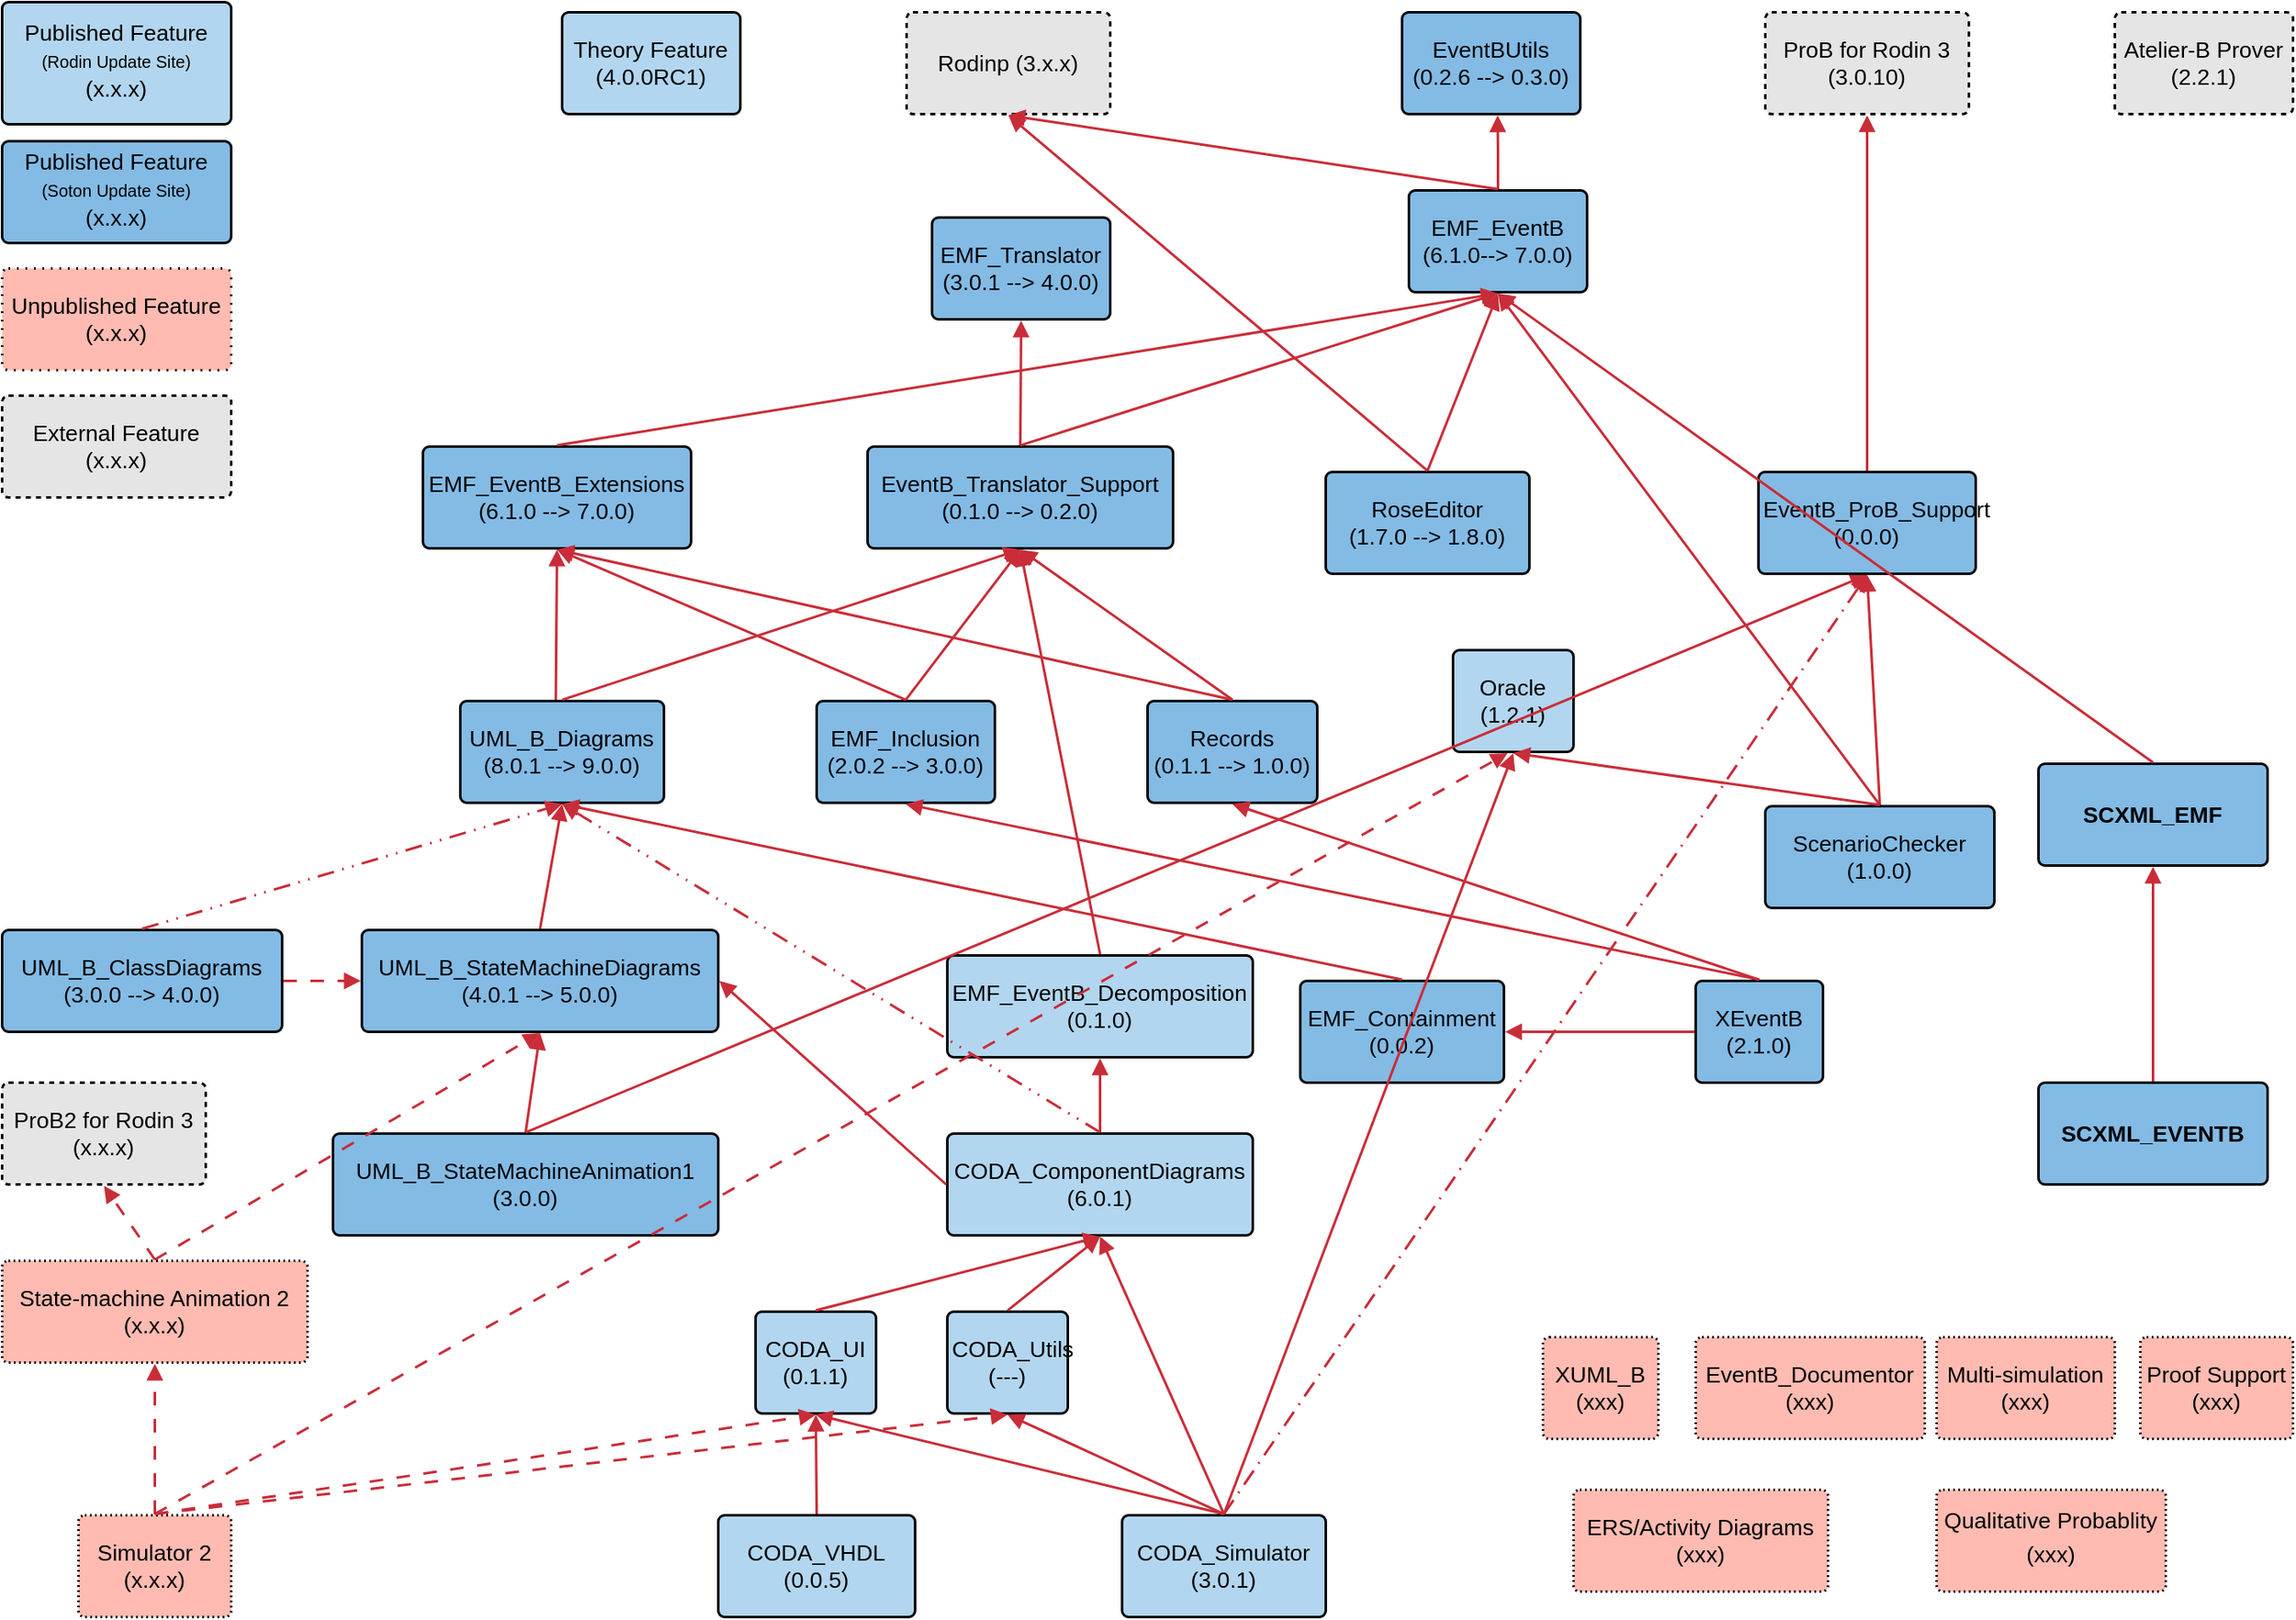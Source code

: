 <mxfile version="20.2.6" type="github">
  <diagram id="R2lEEEUBdFMjLlhIrx00" name="Page-1">
    <mxGraphModel dx="1137" dy="720" grid="1" gridSize="10" guides="1" tooltips="1" connect="1" arrows="1" fold="1" page="1" pageScale="1" pageWidth="850" pageHeight="1100" math="0" shadow="0" extFonts="Permanent Marker^https://fonts.googleapis.com/css?family=Permanent+Marker">
      <root>
        <mxCell id="0" />
        <mxCell id="1" parent="0" />
        <UserObject label="EventBUtils (0.2.6 --&amp;gt; 0.3.0)" lucidchartObjectId="4MpQ590b2zhA" id="gXJeCOJqX6-XGzdC3xa7-2">
          <mxCell style="html=1;overflow=block;blockSpacing=1;whiteSpace=wrap;fontSize=13.3;fontColor=default;spacing=3.8;strokeOpacity=100;fillOpacity=100;rounded=1;absoluteArcSize=1;arcSize=7.5;fillColor=#83bbe5;strokeWidth=1.5;" parent="1" vertex="1">
            <mxGeometry x="840" y="14" width="105" height="60" as="geometry" />
          </mxCell>
        </UserObject>
        <UserObject label="EMF_EventB&lt;br&gt;(6.1.0--&amp;gt; 7.0.0)" placeholders="1" rel_major="6" rel_minor="0" rel_service="0" dev_major="6" dev_minor="1" dev_service="1" lucidchartObjectId="fNpQgL.Gv-xd" id="gXJeCOJqX6-XGzdC3xa7-3">
          <mxCell style="html=1;overflow=block;blockSpacing=1;whiteSpace=wrap;fontSize=13.3;fontColor=default;spacing=3.8;strokeOpacity=100;fillOpacity=100;rounded=1;absoluteArcSize=1;arcSize=7.5;fillColor=#83bbe5;strokeWidth=1.5;" parent="1" vertex="1">
            <mxGeometry x="844" y="119" width="105" height="60" as="geometry" />
          </mxCell>
        </UserObject>
        <UserObject label="EMF_Translator (3.0.1 --&amp;gt; 4.0.0)" lucidchartObjectId="e5rQBIk2vacU" id="gXJeCOJqX6-XGzdC3xa7-4">
          <mxCell style="html=1;overflow=block;blockSpacing=1;whiteSpace=wrap;fontSize=13.3;fontColor=default;spacing=3.8;strokeOpacity=100;fillOpacity=100;rounded=1;absoluteArcSize=1;arcSize=7.5;fillColor=#83bbe5;strokeWidth=1.5;" parent="1" vertex="1">
            <mxGeometry x="563" y="135" width="105" height="60" as="geometry" />
          </mxCell>
        </UserObject>
        <UserObject label="EMF_EventB_Extensions (6.1.0 --&amp;gt; 7.0.0)" lucidchartObjectId="o-rQa49epSMn" id="gXJeCOJqX6-XGzdC3xa7-5">
          <mxCell style="html=1;overflow=block;blockSpacing=1;whiteSpace=wrap;fontSize=13.3;fontColor=default;spacing=3.8;strokeOpacity=100;fillOpacity=100;rounded=1;absoluteArcSize=1;arcSize=7.5;fillColor=#83bbe5;strokeWidth=1.5;" parent="1" vertex="1">
            <mxGeometry x="263" y="270" width="158" height="60" as="geometry" />
          </mxCell>
        </UserObject>
        <UserObject label="EventB_Translator_Support (0.1.0 --&amp;gt; 0.2.0)" lucidchartObjectId="d_rQQnLlnVaU" id="gXJeCOJqX6-XGzdC3xa7-6">
          <mxCell style="html=1;overflow=block;blockSpacing=1;whiteSpace=wrap;fontSize=13.3;fontColor=default;spacing=3.8;strokeOpacity=100;fillOpacity=100;rounded=1;absoluteArcSize=1;arcSize=7.5;fillColor=#83bbe5;strokeWidth=1.5;" parent="1" vertex="1">
            <mxGeometry x="525" y="270" width="180" height="60" as="geometry" />
          </mxCell>
        </UserObject>
        <UserObject label="RoseEditor &#xa;(1.7.0 --&amp;gt; 1.8.0)" lucidchartObjectId="U_rQ~Fw4OfqH" id="gXJeCOJqX6-XGzdC3xa7-7">
          <mxCell style="html=1;overflow=block;blockSpacing=1;whiteSpace=wrap;fontSize=13.3;fontColor=default;spacing=3.8;strokeOpacity=100;fillOpacity=100;rounded=1;absoluteArcSize=1;arcSize=7.5;fillColor=#83bbe5;strokeWidth=1.5;" parent="1" vertex="1">
            <mxGeometry x="795" y="285" width="120" height="60" as="geometry" />
          </mxCell>
        </UserObject>
        <UserObject label="UML_B_Diagrams (8.0.1 --&amp;gt; 9.0.0)" lucidchartObjectId="f.rQJ53QA4yv" id="gXJeCOJqX6-XGzdC3xa7-8">
          <mxCell style="html=1;overflow=block;blockSpacing=1;whiteSpace=wrap;fontSize=13.3;fontColor=default;spacing=3.8;strokeOpacity=100;fillOpacity=100;rounded=1;absoluteArcSize=1;arcSize=7.5;fillColor=#83bbe5;strokeWidth=1.5;" parent="1" vertex="1">
            <mxGeometry x="285" y="420" width="120" height="60" as="geometry" />
          </mxCell>
        </UserObject>
        <UserObject label="EMF_Inclusion (2.0.2 --&amp;gt; 3.0.0)" lucidchartObjectId="J.rQdSgUioL0" id="gXJeCOJqX6-XGzdC3xa7-9">
          <mxCell style="html=1;overflow=block;blockSpacing=1;whiteSpace=wrap;fontSize=13.3;fontColor=default;spacing=3.8;strokeOpacity=100;fillOpacity=100;rounded=1;absoluteArcSize=1;arcSize=7.5;fillColor=#83bbe5;strokeWidth=1.5;" parent="1" vertex="1">
            <mxGeometry x="495" y="420" width="105" height="60" as="geometry" />
          </mxCell>
        </UserObject>
        <UserObject label="ProB2 for Rodin 3 (x.x.x)" lucidchartObjectId="masQ5G-jPE8L" id="gXJeCOJqX6-XGzdC3xa7-10">
          <mxCell style="html=1;overflow=block;blockSpacing=1;whiteSpace=wrap;fontSize=13.3;fontColor=default;spacing=3.8;strokeOpacity=100;fillOpacity=100;rounded=1;absoluteArcSize=1;arcSize=7.5;fillColor=#e5e5e5;dashed=1;fixDash=1;strokeWidth=1.5;" parent="1" vertex="1">
            <mxGeometry x="15" y="645" width="120" height="60" as="geometry" />
          </mxCell>
        </UserObject>
        <UserObject label="UML_B_ClassDiagrams (3.0.0 --&amp;gt; 4.0.0)" lucidchartObjectId="3asQsMQI48Ty" id="gXJeCOJqX6-XGzdC3xa7-11">
          <mxCell style="html=1;overflow=block;blockSpacing=1;whiteSpace=wrap;fontSize=13.3;fontColor=default;spacing=3.8;strokeOpacity=100;fillOpacity=100;rounded=1;absoluteArcSize=1;arcSize=7.5;fillColor=#83bbe5;strokeWidth=1.5;" parent="1" vertex="1">
            <mxGeometry x="15" y="555" width="165" height="60" as="geometry" />
          </mxCell>
        </UserObject>
        <UserObject label="UML_B_StateMachineDiagrams (4.0.1 --&amp;gt; 5.0.0)" lucidchartObjectId="fcsQ3d~rYoar" id="gXJeCOJqX6-XGzdC3xa7-12">
          <mxCell style="html=1;overflow=block;blockSpacing=1;whiteSpace=wrap;fontSize=13.3;fontColor=default;spacing=3.8;strokeOpacity=100;fillOpacity=100;rounded=1;absoluteArcSize=1;arcSize=7.5;fillColor=#83bbe5;strokeWidth=1.5;" parent="1" vertex="1">
            <mxGeometry x="227" y="555" width="210" height="60" as="geometry" />
          </mxCell>
        </UserObject>
        <UserObject label="ProB for Rodin 3 (3.0.10)" lucidchartObjectId="UcsQy_wzR4fR" id="gXJeCOJqX6-XGzdC3xa7-13">
          <mxCell style="html=1;overflow=block;blockSpacing=1;whiteSpace=wrap;fontSize=13.3;fontColor=default;spacing=3.8;strokeOpacity=100;fillOpacity=100;rounded=1;absoluteArcSize=1;arcSize=7.5;fillColor=#e5e5e5;dashed=1;fixDash=1;strokeWidth=1.5;" parent="1" vertex="1">
            <mxGeometry x="1054" y="14" width="120" height="60" as="geometry" />
          </mxCell>
        </UserObject>
        <UserObject label="EMF_Containment (0.0.2)" lucidchartObjectId="cdsQCC2P5QCC" id="gXJeCOJqX6-XGzdC3xa7-14">
          <mxCell style="html=1;overflow=block;blockSpacing=1;whiteSpace=wrap;fontSize=13.3;fontColor=default;spacing=3.8;strokeOpacity=100;fillOpacity=100;rounded=1;absoluteArcSize=1;arcSize=7.5;fillColor=#83bbe5;strokeWidth=1.5;" parent="1" vertex="1">
            <mxGeometry x="780" y="585" width="120" height="60" as="geometry" />
          </mxCell>
        </UserObject>
        <UserObject label="XEventB (2.1.0)" lucidchartObjectId="wdsQ4mmQQCU4" id="gXJeCOJqX6-XGzdC3xa7-15">
          <mxCell style="html=1;overflow=block;blockSpacing=1;whiteSpace=wrap;fontSize=13.3;fontColor=default;spacing=3.8;strokeOpacity=100;fillOpacity=100;rounded=1;absoluteArcSize=1;arcSize=7.5;fillColor=#83bbe5;strokeWidth=1.5;" parent="1" vertex="1">
            <mxGeometry x="1013" y="585" width="75" height="60" as="geometry" />
          </mxCell>
        </UserObject>
        <UserObject label="EMF_EventB_Decomposition (0.1.0)" lucidchartObjectId="QdsQj~QU8bMw" id="gXJeCOJqX6-XGzdC3xa7-16">
          <mxCell style="html=1;overflow=block;blockSpacing=1;whiteSpace=wrap;fontSize=13.3;fontColor=default;spacing=3.8;strokeOpacity=100;fillOpacity=100;rounded=1;absoluteArcSize=1;arcSize=7.5;fillColor=#b2d6ef;strokeWidth=1.5;" parent="1" vertex="1">
            <mxGeometry x="572" y="570" width="180" height="60" as="geometry" />
          </mxCell>
        </UserObject>
        <UserObject label="State-machine Animation 2 (x.x.x)" lucidchartObjectId="mesQ3vbCxGGZ" id="gXJeCOJqX6-XGzdC3xa7-17">
          <mxCell style="html=1;overflow=block;blockSpacing=1;whiteSpace=wrap;fontSize=13.3;fontColor=default;spacing=3.8;strokeOpacity=100;fillOpacity=100;rounded=1;absoluteArcSize=1;arcSize=7.5;fillColor=#ffbbb1;dashed=1;fixDash=1;dashPattern=1 2;strokeWidth=1.5;" parent="1" vertex="1">
            <mxGeometry x="15" y="750" width="180" height="60" as="geometry" />
          </mxCell>
        </UserObject>
        <UserObject label="UML_B_StateMachineAnimation1 (3.0.0)" lucidchartObjectId="VesQQeH9.m6W" id="gXJeCOJqX6-XGzdC3xa7-18">
          <mxCell style="html=1;overflow=block;blockSpacing=1;whiteSpace=wrap;fontSize=13.3;fontColor=default;spacing=3.8;strokeOpacity=100;fillOpacity=100;rounded=1;absoluteArcSize=1;arcSize=7.5;fillColor=#83bbe5;strokeWidth=1.5;" parent="1" vertex="1">
            <mxGeometry x="210" y="675" width="227" height="60" as="geometry" />
          </mxCell>
        </UserObject>
        <UserObject label="CODA_ComponentDiagrams (6.0.1)" lucidchartObjectId="ifsQV37_i.Z." id="gXJeCOJqX6-XGzdC3xa7-19">
          <mxCell style="html=1;overflow=block;blockSpacing=1;whiteSpace=wrap;fontSize=13.3;fontColor=default;spacing=3.8;strokeOpacity=100;fillOpacity=100;rounded=1;absoluteArcSize=1;arcSize=7.5;fillColor=#b2d6ef;strokeWidth=1.5;" parent="1" vertex="1">
            <mxGeometry x="572" y="675" width="180" height="60" as="geometry" />
          </mxCell>
        </UserObject>
        <UserObject label="EventB_Documentor (xxx)" lucidchartObjectId="LfsQATFugiBD" id="gXJeCOJqX6-XGzdC3xa7-20">
          <mxCell style="html=1;overflow=block;blockSpacing=1;whiteSpace=wrap;fontSize=13.3;fontColor=default;spacing=3.8;strokeOpacity=100;fillOpacity=100;rounded=1;absoluteArcSize=1;arcSize=7.5;fillColor=#ffbbb1;dashed=1;fixDash=1;dashPattern=1 2;strokeWidth=1.5;" parent="1" vertex="1">
            <mxGeometry x="1013" y="795" width="135" height="60" as="geometry" />
          </mxCell>
        </UserObject>
        <UserObject label="&lt;div style=&quot;display: flex; justify-content: center; text-align: center; align-items: baseline; font-size: 0; line-height: 1.25;margin-top: -2px;&quot;&gt;&lt;span&gt;&lt;span style=&quot;font-size:13.3px;color:#000000;&quot;&gt;Qualitative Probablity (xxx)&lt;/span&gt;&lt;span style=&quot;font-size:16px;color:#000000;&quot;&gt; &lt;/span&gt;&lt;/span&gt;&lt;/div&gt;" lucidchartObjectId="_fsQZzR7VCjq" id="gXJeCOJqX6-XGzdC3xa7-21">
          <mxCell style="html=1;overflow=block;blockSpacing=1;whiteSpace=wrap;fontSize=13;spacing=3.8;strokeOpacity=100;fillOpacity=100;rounded=1;absoluteArcSize=1;arcSize=7.5;fillColor=#ffbbb1;dashed=1;fixDash=1;dashPattern=1 2;strokeWidth=1.5;" parent="1" vertex="1">
            <mxGeometry x="1155" y="885" width="135" height="60" as="geometry" />
          </mxCell>
        </UserObject>
        <UserObject label="XUML_B (xxx)" lucidchartObjectId="xgsQij3kb1fK" id="gXJeCOJqX6-XGzdC3xa7-22">
          <mxCell style="html=1;overflow=block;blockSpacing=1;whiteSpace=wrap;fontSize=13.3;fontColor=default;spacing=3.8;strokeOpacity=100;fillOpacity=100;rounded=1;absoluteArcSize=1;arcSize=7.5;fillColor=#ffbbb1;dashed=1;fixDash=1;dashPattern=1 2;strokeWidth=1.5;" parent="1" vertex="1">
            <mxGeometry x="923" y="795" width="68" height="60" as="geometry" />
          </mxCell>
        </UserObject>
        <UserObject label="&lt;div&gt;Records &lt;br&gt;&lt;/div&gt;&lt;div&gt;(0.1.1 --&amp;gt; 1.0.0)&lt;/div&gt;" lucidchartObjectId="SgsQyWVwpBqz" id="gXJeCOJqX6-XGzdC3xa7-23">
          <mxCell style="html=1;overflow=block;blockSpacing=1;whiteSpace=wrap;fontSize=13.3;fontColor=default;spacing=3.8;strokeOpacity=100;fillOpacity=100;rounded=1;absoluteArcSize=1;arcSize=7.5;fillColor=#83bbe5;strokeWidth=1.5;" parent="1" vertex="1">
            <mxGeometry x="690" y="420" width="100" height="60" as="geometry" />
          </mxCell>
        </UserObject>
        <UserObject label="Proof Support (xxx)" lucidchartObjectId="_gsQzO7m4ces" id="gXJeCOJqX6-XGzdC3xa7-24">
          <mxCell style="html=1;overflow=block;blockSpacing=1;whiteSpace=wrap;fontSize=13.3;fontColor=default;spacing=3.8;strokeOpacity=100;fillOpacity=100;rounded=1;absoluteArcSize=1;arcSize=7.5;fillColor=#ffbbb1;dashed=1;fixDash=1;dashPattern=1 2;strokeWidth=1.5;" parent="1" vertex="1">
            <mxGeometry x="1275" y="795" width="90" height="60" as="geometry" />
          </mxCell>
        </UserObject>
        <UserObject label="ScenarioChecker (1.0.0)" lucidchartObjectId="phsQJYlsA9p~" id="gXJeCOJqX6-XGzdC3xa7-25">
          <mxCell style="html=1;overflow=block;blockSpacing=1;whiteSpace=wrap;fontSize=13.3;fontColor=default;spacing=3.8;strokeOpacity=100;fillOpacity=100;rounded=1;absoluteArcSize=1;arcSize=7.5;fillColor=#83bbe5;strokeWidth=1.5;" parent="1" vertex="1">
            <mxGeometry x="1054" y="482" width="135" height="60" as="geometry" />
          </mxCell>
        </UserObject>
        <UserObject label="CODA_UI (0.1.1)" lucidchartObjectId="qisQaKyhdeY~" id="gXJeCOJqX6-XGzdC3xa7-26">
          <mxCell style="html=1;overflow=block;blockSpacing=1;whiteSpace=wrap;fontSize=13.3;fontColor=default;spacing=3.8;strokeOpacity=100;fillOpacity=100;rounded=1;absoluteArcSize=1;arcSize=7.5;fillColor=#b2d6ef;strokeWidth=1.5;" parent="1" vertex="1">
            <mxGeometry x="459" y="780" width="71" height="60" as="geometry" />
          </mxCell>
        </UserObject>
        <UserObject label="CODA_Utils (---)" lucidchartObjectId="XisQi7fVFDvH" id="gXJeCOJqX6-XGzdC3xa7-27">
          <mxCell style="html=1;overflow=block;blockSpacing=1;whiteSpace=wrap;fontSize=13.3;fontColor=default;spacing=3.8;strokeOpacity=100;fillOpacity=100;rounded=1;absoluteArcSize=1;arcSize=7.5;fillColor=#b2d6ef;strokeWidth=1.5;" parent="1" vertex="1">
            <mxGeometry x="572" y="780" width="71" height="60" as="geometry" />
          </mxCell>
        </UserObject>
        <UserObject label="Oracle (1.2.1)" lucidchartObjectId="fjsQ302CP4x~" id="gXJeCOJqX6-XGzdC3xa7-28">
          <mxCell style="html=1;overflow=block;blockSpacing=1;whiteSpace=wrap;fontSize=13.3;fontColor=default;spacing=3.8;strokeOpacity=100;fillOpacity=100;rounded=1;absoluteArcSize=1;arcSize=7.5;fillColor=#b2d6ef;strokeWidth=1.5;" parent="1" vertex="1">
            <mxGeometry x="870" y="390" width="71" height="60" as="geometry" />
          </mxCell>
        </UserObject>
        <UserObject label="CODA_VHDL (0.0.5)" lucidchartObjectId="yjsQzAlVn8X0" id="gXJeCOJqX6-XGzdC3xa7-29">
          <mxCell style="html=1;overflow=block;blockSpacing=1;whiteSpace=wrap;fontSize=13.3;fontColor=default;spacing=3.8;strokeOpacity=100;fillOpacity=100;rounded=1;absoluteArcSize=1;arcSize=7.5;fillColor=#b2d6ef;strokeWidth=1.5;" parent="1" vertex="1">
            <mxGeometry x="437" y="900" width="116" height="60" as="geometry" />
          </mxCell>
        </UserObject>
        <UserObject label="Simulator 2 (x.x.x)" lucidchartObjectId="SjsQP29-RM7N" id="gXJeCOJqX6-XGzdC3xa7-30">
          <mxCell style="html=1;overflow=block;blockSpacing=1;whiteSpace=wrap;fontSize=13.3;fontColor=default;spacing=3.8;strokeOpacity=100;fillOpacity=100;rounded=1;absoluteArcSize=1;arcSize=7.5;fillColor=#ffbbb1;dashed=1;fixDash=1;dashPattern=1 2;strokeWidth=1.5;" parent="1" vertex="1">
            <mxGeometry x="60" y="900" width="90" height="60" as="geometry" />
          </mxCell>
        </UserObject>
        <UserObject label="CODA_Simulator (3.0.1)" lucidchartObjectId="_jsQDJASNJ42" id="gXJeCOJqX6-XGzdC3xa7-31">
          <mxCell style="html=1;overflow=block;blockSpacing=1;whiteSpace=wrap;fontSize=13.3;fontColor=default;spacing=3.8;strokeOpacity=100;fillOpacity=100;rounded=1;absoluteArcSize=1;arcSize=7.5;fillColor=#b2d6ef;strokeWidth=1.5;" parent="1" vertex="1">
            <mxGeometry x="675" y="900" width="120" height="60" as="geometry" />
          </mxCell>
        </UserObject>
        <UserObject label="Atelier-B Prover (2.2.1)" lucidchartObjectId="AksQ1dqARNAP" id="gXJeCOJqX6-XGzdC3xa7-32">
          <mxCell style="html=1;overflow=block;blockSpacing=1;whiteSpace=wrap;fontSize=13.3;fontColor=default;spacing=3.8;strokeOpacity=100;fillOpacity=100;rounded=1;absoluteArcSize=1;arcSize=7.5;fillColor=#e5e5e5;dashed=1;fixDash=1;strokeWidth=1.5;" parent="1" vertex="1">
            <mxGeometry x="1260" y="14" width="105" height="60" as="geometry" />
          </mxCell>
        </UserObject>
        <UserObject label="" lucidchartObjectId="8osQkjWoYF6-" id="gXJeCOJqX6-XGzdC3xa7-33">
          <mxCell style="html=1;jettySize=18;whiteSpace=wrap;fontSize=13;strokeColor=#c92d39;strokeOpacity=100;strokeWidth=1.5;rounded=1;arcSize=0;edgeStyle=orthogonalEdgeStyle;startArrow=none;endArrow=block;endFill=1;exitX=0.5;exitY=-0.012;exitPerimeter=0;entryX=0.536;entryY=1.012;entryPerimeter=0;" parent="1" source="gXJeCOJqX6-XGzdC3xa7-3" target="gXJeCOJqX6-XGzdC3xa7-2" edge="1">
            <mxGeometry width="100" height="100" relative="1" as="geometry">
              <Array as="points" />
            </mxGeometry>
          </mxCell>
        </UserObject>
        <UserObject label="" lucidchartObjectId="gssQpe9Ai5tq" id="gXJeCOJqX6-XGzdC3xa7-34">
          <mxCell style="html=1;jettySize=18;whiteSpace=wrap;fontSize=13;strokeColor=#c92d39;strokeOpacity=100;strokeWidth=1.5;rounded=0;startArrow=none;endArrow=block;endFill=1;exitX=0.5;exitY=-0.012;exitPerimeter=0;entryX=0.5;entryY=1.012;entryPerimeter=0;" parent="1" source="gXJeCOJqX6-XGzdC3xa7-5" target="gXJeCOJqX6-XGzdC3xa7-3" edge="1">
            <mxGeometry width="100" height="100" relative="1" as="geometry">
              <Array as="points" />
            </mxGeometry>
          </mxCell>
        </UserObject>
        <UserObject label="" lucidchartObjectId="CssQbYhx4U7b" id="gXJeCOJqX6-XGzdC3xa7-35">
          <mxCell style="html=1;jettySize=18;whiteSpace=wrap;fontSize=13;strokeColor=#c92d39;strokeOpacity=100;strokeWidth=1.5;rounded=0;startArrow=none;endArrow=block;endFill=1;exitX=0.5;exitY=-0.012;exitPerimeter=0;entryX=0.5;entryY=1.012;entryPerimeter=0;" parent="1" source="gXJeCOJqX6-XGzdC3xa7-6" target="gXJeCOJqX6-XGzdC3xa7-4" edge="1">
            <mxGeometry width="100" height="100" relative="1" as="geometry">
              <Array as="points" />
            </mxGeometry>
          </mxCell>
        </UserObject>
        <UserObject label="" lucidchartObjectId="UssQa.PPUqFA" id="gXJeCOJqX6-XGzdC3xa7-36">
          <mxCell style="html=1;jettySize=18;whiteSpace=wrap;fontSize=13;strokeColor=#c92d39;strokeOpacity=100;strokeWidth=1.5;rounded=0;startArrow=none;endArrow=block;endFill=1;exitX=0.5;exitY=-0.012;exitPerimeter=0;entryX=0.5;entryY=1.012;entryPerimeter=0;" parent="1" source="gXJeCOJqX6-XGzdC3xa7-6" target="gXJeCOJqX6-XGzdC3xa7-3" edge="1">
            <mxGeometry width="100" height="100" relative="1" as="geometry">
              <Array as="points" />
            </mxGeometry>
          </mxCell>
        </UserObject>
        <UserObject label="" lucidchartObjectId="utsQxC5EtuvJ" id="gXJeCOJqX6-XGzdC3xa7-37">
          <mxCell style="html=1;jettySize=18;whiteSpace=wrap;fontSize=13;strokeColor=#c92d39;strokeOpacity=100;strokeWidth=1.5;rounded=0;startArrow=none;endArrow=block;endFill=1;exitX=0.5;exitY=-0.012;exitPerimeter=0;entryX=0.5;entryY=1.012;entryPerimeter=0;" parent="1" source="gXJeCOJqX6-XGzdC3xa7-7" target="gXJeCOJqX6-XGzdC3xa7-3" edge="1">
            <mxGeometry width="100" height="100" relative="1" as="geometry">
              <Array as="points" />
            </mxGeometry>
          </mxCell>
        </UserObject>
        <UserObject label="" lucidchartObjectId="EtsQ-UGbX19c" id="gXJeCOJqX6-XGzdC3xa7-38">
          <mxCell style="html=1;jettySize=18;whiteSpace=wrap;fontSize=13;strokeColor=#c92d39;strokeOpacity=100;strokeWidth=1.5;rounded=0;startArrow=none;endArrow=block;endFill=1;exitX=0.469;exitY=-0.012;exitPerimeter=0;entryX=0.5;entryY=1.012;entryPerimeter=0;" parent="1" source="gXJeCOJqX6-XGzdC3xa7-8" target="gXJeCOJqX6-XGzdC3xa7-5" edge="1">
            <mxGeometry width="100" height="100" relative="1" as="geometry">
              <Array as="points" />
            </mxGeometry>
          </mxCell>
        </UserObject>
        <UserObject label="" lucidchartObjectId="JtsQeBcR8Oxg" id="gXJeCOJqX6-XGzdC3xa7-39">
          <mxCell style="html=1;jettySize=18;whiteSpace=wrap;fontSize=13;strokeColor=#c92d39;strokeOpacity=100;strokeWidth=1.5;rounded=0;startArrow=none;endArrow=block;endFill=1;exitX=0.5;exitY=-0.012;exitPerimeter=0;entryX=0.5;entryY=1.012;entryPerimeter=0;" parent="1" source="gXJeCOJqX6-XGzdC3xa7-9" target="gXJeCOJqX6-XGzdC3xa7-5" edge="1">
            <mxGeometry width="100" height="100" relative="1" as="geometry">
              <Array as="points" />
            </mxGeometry>
          </mxCell>
        </UserObject>
        <UserObject label="" lucidchartObjectId="RtsQw8hHAOmd" id="gXJeCOJqX6-XGzdC3xa7-40">
          <mxCell style="html=1;jettySize=18;whiteSpace=wrap;fontSize=13;strokeColor=#c92d39;strokeOpacity=100;strokeWidth=1.5;rounded=0;startArrow=none;endArrow=block;endFill=1;exitX=0.5;exitY=-0.012;exitPerimeter=0;entryX=0.5;entryY=1.012;entryPerimeter=0;" parent="1" source="gXJeCOJqX6-XGzdC3xa7-8" target="gXJeCOJqX6-XGzdC3xa7-6" edge="1">
            <mxGeometry width="100" height="100" relative="1" as="geometry">
              <Array as="points" />
            </mxGeometry>
          </mxCell>
        </UserObject>
        <UserObject label="" lucidchartObjectId="lusQx4ggyh_B" id="gXJeCOJqX6-XGzdC3xa7-41">
          <mxCell style="html=1;jettySize=18;whiteSpace=wrap;fontSize=13;strokeColor=#c92d39;strokeOpacity=100;dashed=1;fixDash=1;dashPattern=10 5 1 5 1 5;strokeWidth=1.5;rounded=0;startArrow=none;endArrow=block;endFill=1;exitX=0.5;exitY=-0.012;exitPerimeter=0;entryX=0.5;entryY=1.012;entryPerimeter=0;" parent="1" source="gXJeCOJqX6-XGzdC3xa7-11" target="gXJeCOJqX6-XGzdC3xa7-8" edge="1">
            <mxGeometry width="100" height="100" relative="1" as="geometry">
              <Array as="points" />
            </mxGeometry>
          </mxCell>
        </UserObject>
        <UserObject label="" lucidchartObjectId="HusQv_M--n78" id="gXJeCOJqX6-XGzdC3xa7-42">
          <mxCell style="html=1;jettySize=18;whiteSpace=wrap;fontSize=13;strokeColor=#c92d39;strokeOpacity=100;strokeWidth=1.5;rounded=0;startArrow=none;endArrow=block;endFill=1;exitX=0.5;exitY=-0.012;exitPerimeter=0;entryX=0.5;entryY=1.012;entryPerimeter=0;" parent="1" source="gXJeCOJqX6-XGzdC3xa7-12" target="gXJeCOJqX6-XGzdC3xa7-8" edge="1">
            <mxGeometry width="100" height="100" relative="1" as="geometry">
              <Array as="points" />
            </mxGeometry>
          </mxCell>
        </UserObject>
        <UserObject label="" lucidchartObjectId="XusQF.gNLTej" id="gXJeCOJqX6-XGzdC3xa7-43">
          <mxCell style="html=1;jettySize=18;whiteSpace=wrap;fontSize=13;strokeColor=#c92d39;strokeOpacity=100;strokeWidth=1.5;rounded=0;startArrow=none;endArrow=block;endFill=1;exitX=0.5;exitY=-0.012;exitPerimeter=0;entryX=0.5;entryY=1.012;entryPerimeter=0;" parent="1" source="gXJeCOJqX6-XGzdC3xa7-14" target="gXJeCOJqX6-XGzdC3xa7-8" edge="1">
            <mxGeometry width="100" height="100" relative="1" as="geometry">
              <Array as="points" />
            </mxGeometry>
          </mxCell>
        </UserObject>
        <UserObject label="" lucidchartObjectId="xvsQc_AZHJD~" id="gXJeCOJqX6-XGzdC3xa7-44">
          <mxCell style="html=1;jettySize=18;whiteSpace=wrap;fontSize=13;strokeColor=#c92d39;strokeOpacity=100;strokeWidth=1.5;rounded=0;startArrow=none;endArrow=block;endFill=1;exitX=0.5;exitY=-0.012;exitPerimeter=0;entryX=0.5;entryY=1.012;entryPerimeter=0;" parent="1" source="gXJeCOJqX6-XGzdC3xa7-15" target="gXJeCOJqX6-XGzdC3xa7-9" edge="1">
            <mxGeometry width="100" height="100" relative="1" as="geometry">
              <Array as="points" />
            </mxGeometry>
          </mxCell>
        </UserObject>
        <UserObject label="" lucidchartObjectId="IvsQqHtf5PuY" id="gXJeCOJqX6-XGzdC3xa7-45">
          <mxCell style="html=1;jettySize=18;whiteSpace=wrap;fontSize=13;strokeColor=#c92d39;strokeOpacity=100;strokeWidth=1.5;rounded=0;startArrow=none;endArrow=block;endFill=1;exitX=-0.01;exitY=0.5;exitPerimeter=0;entryX=1.006;entryY=0.5;entryPerimeter=0;" parent="1" source="gXJeCOJqX6-XGzdC3xa7-15" target="gXJeCOJqX6-XGzdC3xa7-14" edge="1">
            <mxGeometry width="100" height="100" relative="1" as="geometry">
              <Array as="points" />
            </mxGeometry>
          </mxCell>
        </UserObject>
        <UserObject label="" lucidchartObjectId="TvsQy5tF4L46" id="gXJeCOJqX6-XGzdC3xa7-46">
          <mxCell style="html=1;jettySize=18;whiteSpace=wrap;fontSize=13;strokeColor=#c92d39;strokeOpacity=100;strokeWidth=1.5;rounded=0;startArrow=none;endArrow=block;endFill=1;exitX=0.5;exitY=-0.012;exitPerimeter=0;entryX=0.5;entryY=1.012;entryPerimeter=0;" parent="1" source="gXJeCOJqX6-XGzdC3xa7-16" target="gXJeCOJqX6-XGzdC3xa7-6" edge="1">
            <mxGeometry width="100" height="100" relative="1" as="geometry">
              <Array as="points" />
            </mxGeometry>
          </mxCell>
        </UserObject>
        <UserObject label="" lucidchartObjectId="UwsQmLFcm9mc" id="gXJeCOJqX6-XGzdC3xa7-47">
          <mxCell style="html=1;jettySize=18;whiteSpace=wrap;fontSize=13;strokeColor=#c92d39;strokeOpacity=100;strokeWidth=1.5;rounded=0;startArrow=none;endArrow=block;endFill=1;exitX=0.5;exitY=-0.012;exitPerimeter=0;entryX=0.5;entryY=1.012;entryPerimeter=0;" parent="1" source="gXJeCOJqX6-XGzdC3xa7-18" target="gXJeCOJqX6-XGzdC3xa7-12" edge="1">
            <mxGeometry width="100" height="100" relative="1" as="geometry">
              <Array as="points" />
            </mxGeometry>
          </mxCell>
        </UserObject>
        <UserObject label="" lucidchartObjectId="7wsQtVUH3T5s" id="gXJeCOJqX6-XGzdC3xa7-48">
          <mxCell style="html=1;jettySize=18;whiteSpace=wrap;fontSize=13;strokeColor=#c92d39;strokeOpacity=100;strokeWidth=1.5;rounded=0;startArrow=none;endArrow=block;endFill=1;exitX=0.5;exitY=-0.012;exitPerimeter=0;entryX=0.5;entryY=1.012;entryPerimeter=0;" parent="1" source="gXJeCOJqX6-XGzdC3xa7-18" target="gXJeCOJqX6-XGzdC3xa7-68" edge="1">
            <mxGeometry width="100" height="100" relative="1" as="geometry">
              <Array as="points" />
            </mxGeometry>
          </mxCell>
        </UserObject>
        <UserObject label="" lucidchartObjectId="bxsQcvocBOmF" id="gXJeCOJqX6-XGzdC3xa7-49">
          <mxCell style="html=1;jettySize=18;whiteSpace=wrap;fontSize=13;strokeColor=#c92d39;strokeOpacity=100;strokeWidth=1.5;rounded=0;startArrow=none;endArrow=block;endFill=1;exitX=0.5;exitY=-0.012;exitPerimeter=0;entryX=0.5;entryY=1.012;entryPerimeter=0;" parent="1" source="gXJeCOJqX6-XGzdC3xa7-19" target="gXJeCOJqX6-XGzdC3xa7-16" edge="1">
            <mxGeometry width="100" height="100" relative="1" as="geometry">
              <Array as="points" />
            </mxGeometry>
          </mxCell>
        </UserObject>
        <UserObject label="" lucidchartObjectId="NxsQP5vslJwe" id="gXJeCOJqX6-XGzdC3xa7-50">
          <mxCell style="html=1;jettySize=18;whiteSpace=wrap;fontSize=13;strokeColor=#c92d39;strokeOpacity=100;strokeWidth=1.5;rounded=0;startArrow=none;endArrow=block;endFill=1;exitX=0.5;exitY=-0.012;exitPerimeter=0;entryX=0.5;entryY=1.012;entryPerimeter=0;" parent="1" source="gXJeCOJqX6-XGzdC3xa7-26" target="gXJeCOJqX6-XGzdC3xa7-19" edge="1">
            <mxGeometry width="100" height="100" relative="1" as="geometry">
              <Array as="points" />
            </mxGeometry>
          </mxCell>
        </UserObject>
        <UserObject label="" lucidchartObjectId="WxsQCTRgOfjM" id="gXJeCOJqX6-XGzdC3xa7-51">
          <mxCell style="html=1;jettySize=18;whiteSpace=wrap;fontSize=13;strokeColor=#c92d39;strokeOpacity=100;strokeWidth=1.5;rounded=0;startArrow=none;endArrow=block;endFill=1;exitX=0.5;exitY=-0.012;exitPerimeter=0;entryX=0.5;entryY=1.012;entryPerimeter=0;" parent="1" source="gXJeCOJqX6-XGzdC3xa7-27" target="gXJeCOJqX6-XGzdC3xa7-19" edge="1">
            <mxGeometry width="100" height="100" relative="1" as="geometry">
              <Array as="points" />
            </mxGeometry>
          </mxCell>
        </UserObject>
        <UserObject label="" lucidchartObjectId="hysQbwYuZVEm" id="gXJeCOJqX6-XGzdC3xa7-52">
          <mxCell style="html=1;jettySize=18;whiteSpace=wrap;fontSize=13;strokeColor=#c92d39;strokeOpacity=100;strokeWidth=1.5;rounded=0;startArrow=none;endArrow=block;endFill=1;exitX=0.5;exitY=-0.012;exitPerimeter=0;entryX=0.5;entryY=1.012;entryPerimeter=0;" parent="1" source="gXJeCOJqX6-XGzdC3xa7-29" target="gXJeCOJqX6-XGzdC3xa7-26" edge="1">
            <mxGeometry width="100" height="100" relative="1" as="geometry">
              <Array as="points" />
            </mxGeometry>
          </mxCell>
        </UserObject>
        <UserObject label="" lucidchartObjectId="pysQFg1MHtk_" id="gXJeCOJqX6-XGzdC3xa7-53">
          <mxCell style="html=1;jettySize=18;whiteSpace=wrap;fontSize=13;strokeColor=#c92d39;strokeOpacity=100;strokeWidth=1.5;rounded=0;startArrow=none;endArrow=block;endFill=1;exitX=0.5;exitY=-0.012;exitPerimeter=0;entryX=0.5;entryY=1.012;entryPerimeter=0;" parent="1" source="gXJeCOJqX6-XGzdC3xa7-31" target="gXJeCOJqX6-XGzdC3xa7-26" edge="1">
            <mxGeometry width="100" height="100" relative="1" as="geometry">
              <Array as="points" />
            </mxGeometry>
          </mxCell>
        </UserObject>
        <UserObject label="" lucidchartObjectId="wysQQ9JeD3tE" id="gXJeCOJqX6-XGzdC3xa7-54">
          <mxCell style="html=1;jettySize=18;whiteSpace=wrap;fontSize=13;strokeColor=#c92d39;strokeOpacity=100;strokeWidth=1.5;rounded=0;startArrow=none;endArrow=block;endFill=1;exitX=0.5;exitY=-0.012;exitPerimeter=0;entryX=0.5;entryY=1.012;entryPerimeter=0;" parent="1" source="gXJeCOJqX6-XGzdC3xa7-31" target="gXJeCOJqX6-XGzdC3xa7-27" edge="1">
            <mxGeometry width="100" height="100" relative="1" as="geometry">
              <Array as="points" />
            </mxGeometry>
          </mxCell>
        </UserObject>
        <UserObject label="" lucidchartObjectId="FysQJZtm_.SH" id="gXJeCOJqX6-XGzdC3xa7-55">
          <mxCell style="html=1;jettySize=18;whiteSpace=wrap;fontSize=13;strokeColor=#c92d39;strokeOpacity=100;strokeWidth=1.5;rounded=0;startArrow=none;endArrow=block;endFill=1;exitX=0.5;exitY=-0.012;exitPerimeter=0;entryX=0.5;entryY=1.012;entryPerimeter=0;" parent="1" source="gXJeCOJqX6-XGzdC3xa7-31" target="gXJeCOJqX6-XGzdC3xa7-28" edge="1">
            <mxGeometry width="100" height="100" relative="1" as="geometry">
              <Array as="points" />
            </mxGeometry>
          </mxCell>
        </UserObject>
        <UserObject label="" lucidchartObjectId="ezsQ81U3M64M" id="gXJeCOJqX6-XGzdC3xa7-56">
          <mxCell style="html=1;jettySize=18;whiteSpace=wrap;fontSize=13;strokeColor=#c92d39;strokeOpacity=100;dashed=1;fixDash=1;dashPattern=8 8;strokeWidth=1.5;rounded=0;startArrow=none;endArrow=block;endFill=1;exitX=1.004;exitY=0.5;exitPerimeter=0;entryX=-0.003;entryY=0.5;entryPerimeter=0;" parent="1" source="gXJeCOJqX6-XGzdC3xa7-11" target="gXJeCOJqX6-XGzdC3xa7-12" edge="1">
            <mxGeometry width="100" height="100" relative="1" as="geometry">
              <Array as="points" />
            </mxGeometry>
          </mxCell>
        </UserObject>
        <UserObject label="" lucidchartObjectId="YzsQYtsKsb2-" id="gXJeCOJqX6-XGzdC3xa7-57">
          <mxCell style="html=1;jettySize=18;whiteSpace=wrap;fontSize=13;strokeColor=#c92d39;strokeOpacity=100;dashed=1;fixDash=1;dashPattern=8 8;strokeWidth=1.5;rounded=0;startArrow=none;endArrow=block;endFill=1;exitX=0.5;exitY=-0.012;exitPerimeter=0;entryX=0.5;entryY=1.012;entryPerimeter=0;" parent="1" source="gXJeCOJqX6-XGzdC3xa7-17" target="gXJeCOJqX6-XGzdC3xa7-10" edge="1">
            <mxGeometry width="100" height="100" relative="1" as="geometry">
              <Array as="points" />
            </mxGeometry>
          </mxCell>
        </UserObject>
        <UserObject label="" lucidchartObjectId="9zsQntzNffzD" id="gXJeCOJqX6-XGzdC3xa7-58">
          <mxCell style="html=1;jettySize=18;whiteSpace=wrap;fontSize=13;strokeColor=#c92d39;strokeOpacity=100;dashed=1;fixDash=1;dashPattern=8 8;strokeWidth=1.5;rounded=0;startArrow=none;endArrow=block;endFill=1;exitX=0.5;exitY=-0.012;exitPerimeter=0;entryX=0.5;entryY=1.012;entryPerimeter=0;" parent="1" source="gXJeCOJqX6-XGzdC3xa7-17" target="gXJeCOJqX6-XGzdC3xa7-12" edge="1">
            <mxGeometry width="100" height="100" relative="1" as="geometry">
              <Array as="points" />
            </mxGeometry>
          </mxCell>
        </UserObject>
        <UserObject label="" lucidchartObjectId="iAsQJLIXjscW" id="gXJeCOJqX6-XGzdC3xa7-59">
          <mxCell style="html=1;jettySize=18;whiteSpace=wrap;fontSize=13;strokeColor=#c92d39;strokeOpacity=100;dashed=1;fixDash=1;dashPattern=8 8;strokeWidth=1.5;rounded=0;startArrow=none;endArrow=block;endFill=1;exitX=0.5;exitY=-0.012;exitPerimeter=0;entryX=0.5;entryY=1.012;entryPerimeter=0;" parent="1" source="gXJeCOJqX6-XGzdC3xa7-30" target="gXJeCOJqX6-XGzdC3xa7-17" edge="1">
            <mxGeometry width="100" height="100" relative="1" as="geometry">
              <Array as="points" />
            </mxGeometry>
          </mxCell>
        </UserObject>
        <UserObject label="" lucidchartObjectId="vAsQYuWJjCrI" id="gXJeCOJqX6-XGzdC3xa7-60">
          <mxCell style="html=1;jettySize=18;whiteSpace=wrap;fontSize=13;strokeColor=#c92d39;strokeOpacity=100;dashed=1;fixDash=1;dashPattern=8 8;strokeWidth=1.5;rounded=0;startArrow=none;endArrow=block;endFill=1;exitX=0.5;exitY=-0.012;exitPerimeter=0;entryX=0.5;entryY=1.012;entryPerimeter=0;" parent="1" source="gXJeCOJqX6-XGzdC3xa7-30" target="gXJeCOJqX6-XGzdC3xa7-26" edge="1">
            <mxGeometry width="100" height="100" relative="1" as="geometry">
              <Array as="points" />
            </mxGeometry>
          </mxCell>
        </UserObject>
        <UserObject label="" lucidchartObjectId="zAsQSiR~C0TJ" id="gXJeCOJqX6-XGzdC3xa7-61">
          <mxCell style="html=1;jettySize=18;whiteSpace=wrap;fontSize=13;strokeColor=#c92d39;strokeOpacity=100;dashed=1;fixDash=1;dashPattern=8 8;strokeWidth=1.5;rounded=0;startArrow=none;endArrow=block;endFill=1;exitX=0.5;exitY=-0.012;exitPerimeter=0;entryX=0.5;entryY=1.012;entryPerimeter=0;" parent="1" source="gXJeCOJqX6-XGzdC3xa7-30" target="gXJeCOJqX6-XGzdC3xa7-27" edge="1">
            <mxGeometry width="100" height="100" relative="1" as="geometry">
              <Array as="points" />
            </mxGeometry>
          </mxCell>
        </UserObject>
        <UserObject label="" lucidchartObjectId="FAsQO.c.rPO8" id="gXJeCOJqX6-XGzdC3xa7-62">
          <mxCell style="html=1;jettySize=18;whiteSpace=wrap;fontSize=13;strokeColor=#c92d39;strokeOpacity=100;dashed=1;fixDash=1;dashPattern=8 8;strokeWidth=1.5;rounded=0;startArrow=none;endArrow=block;endFill=1;exitX=0.5;exitY=-0.012;exitPerimeter=0;entryX=0.453;entryY=1.012;entryPerimeter=0;" parent="1" source="gXJeCOJqX6-XGzdC3xa7-30" target="gXJeCOJqX6-XGzdC3xa7-28" edge="1">
            <mxGeometry width="100" height="100" relative="1" as="geometry">
              <Array as="points" />
            </mxGeometry>
          </mxCell>
        </UserObject>
        <UserObject label="&lt;div style=&quot;display: flex; justify-content: center; text-align: center; align-items: baseline; font-size: 0; line-height: 1.25;margin-top: -2px;&quot;&gt;&lt;span&gt;&lt;span style=&quot;font-size:13.3px;color:#000000;&quot;&gt;Published Feature&#xa;&lt;/span&gt;&lt;span style=&quot;font-size:10px;color:#000000;&quot;&gt;(Soton Update Site)&lt;/span&gt;&lt;span style=&quot;font-size:13.3px;color:#000000;&quot;&gt;&#xa;(x.x.x)&lt;/span&gt;&lt;/span&gt;&lt;/div&gt;" lucidchartObjectId="9rHQHu7.MHsP" id="gXJeCOJqX6-XGzdC3xa7-63">
          <mxCell style="html=1;overflow=block;blockSpacing=1;whiteSpace=wrap;fontSize=13;spacing=3.8;strokeOpacity=100;fillOpacity=100;rounded=1;absoluteArcSize=1;arcSize=7.5;fillColor=#83bbe5;strokeWidth=1.5;" parent="1" vertex="1">
            <mxGeometry x="15" y="90" width="135" height="60" as="geometry" />
          </mxCell>
        </UserObject>
        <UserObject label="Unpublished Feature (x.x.x)" lucidchartObjectId="JsHQjaNaZICL" id="gXJeCOJqX6-XGzdC3xa7-64">
          <mxCell style="html=1;overflow=block;blockSpacing=1;whiteSpace=wrap;fontSize=13.3;fontColor=default;spacing=3.8;strokeOpacity=100;fillOpacity=100;rounded=1;absoluteArcSize=1;arcSize=7.5;fillColor=#ffbbb1;dashed=1;fixDash=1;dashPattern=1 4;strokeWidth=1.5;" parent="1" vertex="1">
            <mxGeometry x="15" y="165" width="135" height="60" as="geometry" />
          </mxCell>
        </UserObject>
        <UserObject label="External Feature (x.x.x)" lucidchartObjectId="7sHQVAeInkfm" id="gXJeCOJqX6-XGzdC3xa7-65">
          <mxCell style="html=1;overflow=block;blockSpacing=1;whiteSpace=wrap;fontSize=13.3;fontColor=default;spacing=3.8;strokeOpacity=100;fillOpacity=100;rounded=1;absoluteArcSize=1;arcSize=7.5;fillColor=#e5e5e5;dashed=1;fixDash=1;strokeWidth=1.5;" parent="1" vertex="1">
            <mxGeometry x="15" y="240" width="135" height="60" as="geometry" />
          </mxCell>
        </UserObject>
        <UserObject label="Theory Feature (4.0.0RC1)" lucidchartObjectId="vtHQ583vS~iA" id="gXJeCOJqX6-XGzdC3xa7-66">
          <mxCell style="html=1;overflow=block;blockSpacing=1;whiteSpace=wrap;fontSize=13.3;fontColor=default;spacing=3.8;strokeOpacity=100;fillOpacity=100;rounded=1;absoluteArcSize=1;arcSize=7.5;fillColor=#b2d6ef;strokeWidth=1.5;" parent="1" vertex="1">
            <mxGeometry x="345" y="14" width="105" height="60" as="geometry" />
          </mxCell>
        </UserObject>
        <UserObject label="" lucidchartObjectId="EvHQTEcF46qO" id="gXJeCOJqX6-XGzdC3xa7-67">
          <mxCell style="html=1;jettySize=18;whiteSpace=wrap;fontSize=13;strokeColor=#c92d39;strokeOpacity=100;strokeWidth=1.5;rounded=0;startArrow=none;endArrow=block;endFill=1;exitX=0.5;exitY=-0.012;exitPerimeter=0;entryX=0.5;entryY=1.012;entryPerimeter=0;" parent="1" source="gXJeCOJqX6-XGzdC3xa7-23" target="gXJeCOJqX6-XGzdC3xa7-5" edge="1">
            <mxGeometry width="100" height="100" relative="1" as="geometry">
              <Array as="points" />
            </mxGeometry>
          </mxCell>
        </UserObject>
        <UserObject label="EventB_ProB_Support (0.0.0)" lucidchartObjectId="5vHQfU0mA4IP" id="gXJeCOJqX6-XGzdC3xa7-68">
          <mxCell style="html=1;overflow=block;blockSpacing=1;whiteSpace=wrap;fontSize=13.3;fontColor=default;spacing=3.8;strokeOpacity=100;fillOpacity=100;rounded=1;absoluteArcSize=1;arcSize=7.5;fillColor=#83bbe5;strokeWidth=1.5;" parent="1" vertex="1">
            <mxGeometry x="1050" y="285" width="128" height="60" as="geometry" />
          </mxCell>
        </UserObject>
        <UserObject label="" lucidchartObjectId="uwHQHMrArZHT" id="gXJeCOJqX6-XGzdC3xa7-69">
          <mxCell style="html=1;jettySize=18;whiteSpace=wrap;fontSize=13;strokeColor=#c92d39;strokeOpacity=100;strokeWidth=1.5;rounded=0;startArrow=none;endArrow=block;endFill=1;exitX=0.5;exitY=-0.012;exitPerimeter=0;entryX=0.5;entryY=1.012;entryPerimeter=0;" parent="1" source="gXJeCOJqX6-XGzdC3xa7-68" target="gXJeCOJqX6-XGzdC3xa7-13" edge="1">
            <mxGeometry width="100" height="100" relative="1" as="geometry">
              <Array as="points" />
            </mxGeometry>
          </mxCell>
        </UserObject>
        <UserObject label="" lucidchartObjectId="QwHQ9Wkh4Q8O" id="gXJeCOJqX6-XGzdC3xa7-70">
          <mxCell style="html=1;jettySize=18;whiteSpace=wrap;fontSize=13;strokeColor=#c92d39;strokeOpacity=100;strokeWidth=1.5;rounded=0;startArrow=none;endArrow=block;endFill=1;exitX=0.5;exitY=-0.012;exitPerimeter=0;entryX=0.5;entryY=1.012;entryPerimeter=0;" parent="1" source="gXJeCOJqX6-XGzdC3xa7-15" target="gXJeCOJqX6-XGzdC3xa7-23" edge="1">
            <mxGeometry width="100" height="100" relative="1" as="geometry">
              <Array as="points" />
            </mxGeometry>
          </mxCell>
        </UserObject>
        <UserObject label="ERS/Activity Diagrams (xxx)" lucidchartObjectId="tyHQ-ggma8PZ" id="gXJeCOJqX6-XGzdC3xa7-71">
          <mxCell style="html=1;overflow=block;blockSpacing=1;whiteSpace=wrap;fontSize=13.3;fontColor=default;spacing=3.8;strokeOpacity=100;fillOpacity=100;rounded=1;absoluteArcSize=1;arcSize=7.5;fillColor=#ffbbb1;dashed=1;fixDash=1;dashPattern=1 2;strokeWidth=1.5;" parent="1" vertex="1">
            <mxGeometry x="941" y="885" width="150" height="60" as="geometry" />
          </mxCell>
        </UserObject>
        <UserObject label="Multi-simulation (xxx)" lucidchartObjectId="UyHQRVPoi07y" id="gXJeCOJqX6-XGzdC3xa7-72">
          <mxCell style="html=1;overflow=block;blockSpacing=1;whiteSpace=wrap;fontSize=13.3;fontColor=default;spacing=3.8;strokeOpacity=100;fillOpacity=100;rounded=1;absoluteArcSize=1;arcSize=7.5;fillColor=#ffbbb1;dashed=1;fixDash=1;dashPattern=1 2;strokeWidth=1.5;" parent="1" vertex="1">
            <mxGeometry x="1155" y="795" width="105" height="60" as="geometry" />
          </mxCell>
        </UserObject>
        <UserObject label="" lucidchartObjectId="cAHQn~2~f1Iz" id="gXJeCOJqX6-XGzdC3xa7-73">
          <mxCell style="html=1;jettySize=18;whiteSpace=wrap;fontSize=13;strokeColor=#c92d39;strokeOpacity=100;dashed=1;fixDash=1;dashPattern=10 5 1 5;strokeWidth=1.5;rounded=0;startArrow=none;endArrow=block;endFill=1;exitX=0.5;exitY=-0.012;exitPerimeter=0;entryX=0.5;entryY=1.012;entryPerimeter=0;" parent="1" source="gXJeCOJqX6-XGzdC3xa7-31" target="gXJeCOJqX6-XGzdC3xa7-68" edge="1">
            <mxGeometry width="100" height="100" relative="1" as="geometry">
              <Array as="points" />
            </mxGeometry>
          </mxCell>
        </UserObject>
        <UserObject label="" lucidchartObjectId="eoKQhZ1iy.wD" id="gXJeCOJqX6-XGzdC3xa7-74">
          <mxCell style="html=1;jettySize=18;whiteSpace=wrap;fontSize=13;strokeColor=#c92d39;strokeOpacity=100;strokeWidth=1.5;rounded=0;startArrow=none;endArrow=block;endFill=1;exitX=0.5;exitY=-0.012;exitPerimeter=0;entryX=0.5;entryY=1.012;entryPerimeter=0;" parent="1" source="gXJeCOJqX6-XGzdC3xa7-25" target="gXJeCOJqX6-XGzdC3xa7-68" edge="1">
            <mxGeometry width="100" height="100" relative="1" as="geometry">
              <Array as="points" />
            </mxGeometry>
          </mxCell>
        </UserObject>
        <UserObject label="" lucidchartObjectId="4pKQ_PGfUPHk" id="gXJeCOJqX6-XGzdC3xa7-75">
          <mxCell style="html=1;jettySize=18;whiteSpace=wrap;fontSize=13;strokeColor=#c92d39;strokeOpacity=100;strokeWidth=1.5;rounded=0;startArrow=none;endArrow=block;endFill=1;exitX=0.5;exitY=-0.012;exitPerimeter=0;entryX=0.5;entryY=1.012;entryPerimeter=0;" parent="1" source="gXJeCOJqX6-XGzdC3xa7-25" target="gXJeCOJqX6-XGzdC3xa7-3" edge="1">
            <mxGeometry width="100" height="100" relative="1" as="geometry">
              <Array as="points" />
            </mxGeometry>
          </mxCell>
        </UserObject>
        <UserObject label="" lucidchartObjectId="KuKQ~aeS2-rB" id="gXJeCOJqX6-XGzdC3xa7-76">
          <mxCell style="html=1;jettySize=18;whiteSpace=wrap;fontSize=13;strokeColor=#c92d39;strokeOpacity=100;strokeWidth=1.5;rounded=0;startArrow=none;endArrow=block;endFill=1;exitX=0.5;exitY=-0.012;exitPerimeter=0;entryX=0.5;entryY=1.012;entryPerimeter=0;" parent="1" source="gXJeCOJqX6-XGzdC3xa7-25" target="gXJeCOJqX6-XGzdC3xa7-28" edge="1">
            <mxGeometry width="100" height="100" relative="1" as="geometry">
              <Array as="points" />
            </mxGeometry>
          </mxCell>
        </UserObject>
        <UserObject label="Rodinp (3.x.x)" lucidchartObjectId="tDKQmoDKklCp" id="gXJeCOJqX6-XGzdC3xa7-77">
          <mxCell style="html=1;overflow=block;blockSpacing=1;whiteSpace=wrap;fontSize=13.3;fontColor=default;spacing=3.8;strokeOpacity=100;fillOpacity=100;rounded=1;absoluteArcSize=1;arcSize=7.5;fillColor=#e5e5e5;dashed=1;fixDash=1;strokeWidth=1.5;" parent="1" vertex="1">
            <mxGeometry x="548" y="14" width="120" height="60" as="geometry" />
          </mxCell>
        </UserObject>
        <UserObject label="" lucidchartObjectId="MEKQZTA3d61N" id="gXJeCOJqX6-XGzdC3xa7-78">
          <mxCell style="html=1;jettySize=18;whiteSpace=wrap;fontSize=13;strokeColor=#c92d39;strokeOpacity=100;strokeWidth=1.5;rounded=0;startArrow=none;endArrow=block;endFill=1;exitX=0.5;exitY=-0.012;exitPerimeter=0;entryX=0.5;entryY=1.012;entryPerimeter=0;" parent="1" source="gXJeCOJqX6-XGzdC3xa7-7" target="gXJeCOJqX6-XGzdC3xa7-77" edge="1">
            <mxGeometry width="100" height="100" relative="1" as="geometry">
              <Array as="points" />
            </mxGeometry>
          </mxCell>
        </UserObject>
        <UserObject label="" lucidchartObjectId="WEKQztgaXIyK" id="gXJeCOJqX6-XGzdC3xa7-79">
          <mxCell style="html=1;jettySize=18;whiteSpace=wrap;fontSize=13;strokeColor=#c92d39;strokeOpacity=100;strokeWidth=1.5;rounded=0;startArrow=none;endArrow=block;endFill=1;exitX=0.5;exitY=-0.012;exitPerimeter=0;entryX=0.5;entryY=1.012;entryPerimeter=0;" parent="1" source="gXJeCOJqX6-XGzdC3xa7-3" target="gXJeCOJqX6-XGzdC3xa7-77" edge="1">
            <mxGeometry width="100" height="100" relative="1" as="geometry">
              <Array as="points" />
            </mxGeometry>
          </mxCell>
        </UserObject>
        <UserObject label="" lucidchartObjectId="iFQ~bQ6bUsG6" id="gXJeCOJqX6-XGzdC3xa7-80">
          <mxCell style="html=1;jettySize=18;whiteSpace=wrap;fontSize=13;strokeColor=#c92d39;strokeOpacity=100;strokeWidth=1.5;rounded=0;startArrow=none;endArrow=block;endFill=1;exitX=0.5;exitY=-0.012;exitPerimeter=0;entryX=0.5;entryY=1.012;entryPerimeter=0;" parent="1" source="gXJeCOJqX6-XGzdC3xa7-9" target="gXJeCOJqX6-XGzdC3xa7-6" edge="1">
            <mxGeometry width="100" height="100" relative="1" as="geometry">
              <Array as="points" />
            </mxGeometry>
          </mxCell>
        </UserObject>
        <UserObject label="" lucidchartObjectId="HFQ~K~Usv4-y" id="gXJeCOJqX6-XGzdC3xa7-81">
          <mxCell style="html=1;jettySize=18;whiteSpace=wrap;fontSize=13;strokeColor=#c92d39;strokeOpacity=100;strokeWidth=1.5;rounded=0;startArrow=none;endArrow=block;endFill=1;exitX=0.5;exitY=-0.012;exitPerimeter=0;entryX=0.5;entryY=1.012;entryPerimeter=0;" parent="1" source="gXJeCOJqX6-XGzdC3xa7-23" target="gXJeCOJqX6-XGzdC3xa7-6" edge="1">
            <mxGeometry width="100" height="100" relative="1" as="geometry">
              <Array as="points" />
            </mxGeometry>
          </mxCell>
        </UserObject>
        <UserObject label="&lt;div style=&quot;display: flex; justify-content: center; text-align: center; align-items: baseline; font-size: 0; line-height: 1.25;margin-top: -2px;&quot;&gt;&lt;span&gt;&lt;span style=&quot;font-size:13.3px;color:#000000;&quot;&gt;Published Feature &lt;/span&gt;&lt;span style=&quot;font-size:10px;color:#000000;&quot;&gt;(Rodin Update Site)&lt;/span&gt;&lt;span style=&quot;font-size:13.3px;color:#000000;&quot;&gt;&#xa;(x.x.x)&lt;/span&gt;&lt;/span&gt;&lt;/div&gt;" lucidchartObjectId="rDXhSrO.p5X3" id="gXJeCOJqX6-XGzdC3xa7-82">
          <mxCell style="html=1;overflow=block;blockSpacing=1;whiteSpace=wrap;fontSize=13;spacing=3.8;strokeOpacity=100;fillOpacity=100;rounded=1;absoluteArcSize=1;arcSize=7.5;fillColor=#b2d6ef;strokeWidth=1.5;" parent="1" vertex="1">
            <mxGeometry x="15" y="8" width="135" height="72" as="geometry" />
          </mxCell>
        </UserObject>
        <UserObject label="" lucidchartObjectId="ujqmyDVpwUmV" id="gXJeCOJqX6-XGzdC3xa7-83">
          <mxCell style="html=1;jettySize=18;whiteSpace=wrap;fontSize=13;strokeColor=#c92d39;strokeOpacity=100;dashed=1;fixDash=1;dashPattern=10 5 1 5 1 5;strokeWidth=1.5;rounded=0;startArrow=none;endArrow=block;endFill=1;exitX=0.5;exitY=-0.012;exitPerimeter=0;entryX=0.5;entryY=1.012;entryPerimeter=0;" parent="1" source="gXJeCOJqX6-XGzdC3xa7-19" target="gXJeCOJqX6-XGzdC3xa7-8" edge="1">
            <mxGeometry width="100" height="100" relative="1" as="geometry">
              <Array as="points" />
            </mxGeometry>
          </mxCell>
        </UserObject>
        <UserObject label="" lucidchartObjectId="pFqmVTTiK0Tc" id="gXJeCOJqX6-XGzdC3xa7-84">
          <mxCell style="html=1;jettySize=18;whiteSpace=wrap;fontSize=13;strokeColor=#c92d39;strokeOpacity=100;strokeWidth=1.5;rounded=0;startArrow=none;endArrow=block;endFill=1;exitX=-0.004;exitY=0.5;exitPerimeter=0;entryX=1.003;entryY=0.5;entryPerimeter=0;" parent="1" source="gXJeCOJqX6-XGzdC3xa7-19" target="gXJeCOJqX6-XGzdC3xa7-12" edge="1">
            <mxGeometry width="100" height="100" relative="1" as="geometry">
              <Array as="points" />
            </mxGeometry>
          </mxCell>
        </UserObject>
        <UserObject label="" lucidchartObjectId="cGqmpr5RgxHK" id="gXJeCOJqX6-XGzdC3xa7-85">
          <mxCell style="html=1;jettySize=18;whiteSpace=wrap;fontSize=13;strokeColor=#c92d39;strokeOpacity=100;strokeWidth=1.5;rounded=0;startArrow=none;endArrow=block;endFill=1;exitX=0.5;exitY=-0.012;exitPerimeter=0;entryX=0.5;entryY=1.012;entryPerimeter=0;" parent="1" source="gXJeCOJqX6-XGzdC3xa7-31" target="gXJeCOJqX6-XGzdC3xa7-19" edge="1">
            <mxGeometry width="100" height="100" relative="1" as="geometry">
              <Array as="points" />
            </mxGeometry>
          </mxCell>
        </UserObject>
        <UserObject label="SCXML_EMF" lucidchartObjectId="pcSKRgAndXlr" id="gXJeCOJqX6-XGzdC3xa7-86">
          <mxCell style="html=1;overflow=block;blockSpacing=1;whiteSpace=wrap;fontSize=13.3;fontColor=default;fontStyle=1;spacing=3.8;strokeOpacity=100;fillOpacity=100;rounded=1;absoluteArcSize=1;arcSize=7.5;fillColor=#83bbe5;strokeWidth=1.5;" parent="1" vertex="1">
            <mxGeometry x="1215" y="457" width="135" height="60" as="geometry" />
          </mxCell>
        </UserObject>
        <UserObject label="SCXML_EVENTB" lucidchartObjectId="jrSKFNfPN_bQ" id="gXJeCOJqX6-XGzdC3xa7-87">
          <mxCell style="html=1;overflow=block;blockSpacing=1;whiteSpace=wrap;fontSize=13.3;fontColor=default;fontStyle=1;spacing=3.8;strokeOpacity=100;fillOpacity=100;rounded=1;absoluteArcSize=1;arcSize=7.5;fillColor=#83bbe5;strokeWidth=1.5;" parent="1" vertex="1">
            <mxGeometry x="1215" y="645" width="135" height="60" as="geometry" />
          </mxCell>
        </UserObject>
        <UserObject label="" lucidchartObjectId="osSKmjbgdhkG" id="gXJeCOJqX6-XGzdC3xa7-88">
          <mxCell style="html=1;jettySize=18;whiteSpace=wrap;fontSize=13;strokeColor=#c92d39;strokeOpacity=100;strokeWidth=1.5;rounded=0;startArrow=none;endArrow=block;endFill=1;exitX=0.5;exitY=-0.012;exitPerimeter=0;entryX=0.5;entryY=1.012;entryPerimeter=0;" parent="1" source="gXJeCOJqX6-XGzdC3xa7-86" target="gXJeCOJqX6-XGzdC3xa7-3" edge="1">
            <mxGeometry width="100" height="100" relative="1" as="geometry">
              <Array as="points" />
            </mxGeometry>
          </mxCell>
        </UserObject>
        <UserObject label="" lucidchartObjectId="rtSKqVdxPYfh" id="gXJeCOJqX6-XGzdC3xa7-89">
          <mxCell style="html=1;jettySize=18;whiteSpace=wrap;fontSize=13;strokeColor=#c92d39;strokeOpacity=100;strokeWidth=1.5;rounded=0;startArrow=none;endArrow=block;endFill=1;exitX=0.5;exitY=-0.012;exitPerimeter=0;entryX=0.5;entryY=1.012;entryPerimeter=0;" parent="1" source="gXJeCOJqX6-XGzdC3xa7-87" target="gXJeCOJqX6-XGzdC3xa7-86" edge="1">
            <mxGeometry width="100" height="100" relative="1" as="geometry">
              <Array as="points" />
            </mxGeometry>
          </mxCell>
        </UserObject>
      </root>
    </mxGraphModel>
  </diagram>
</mxfile>
